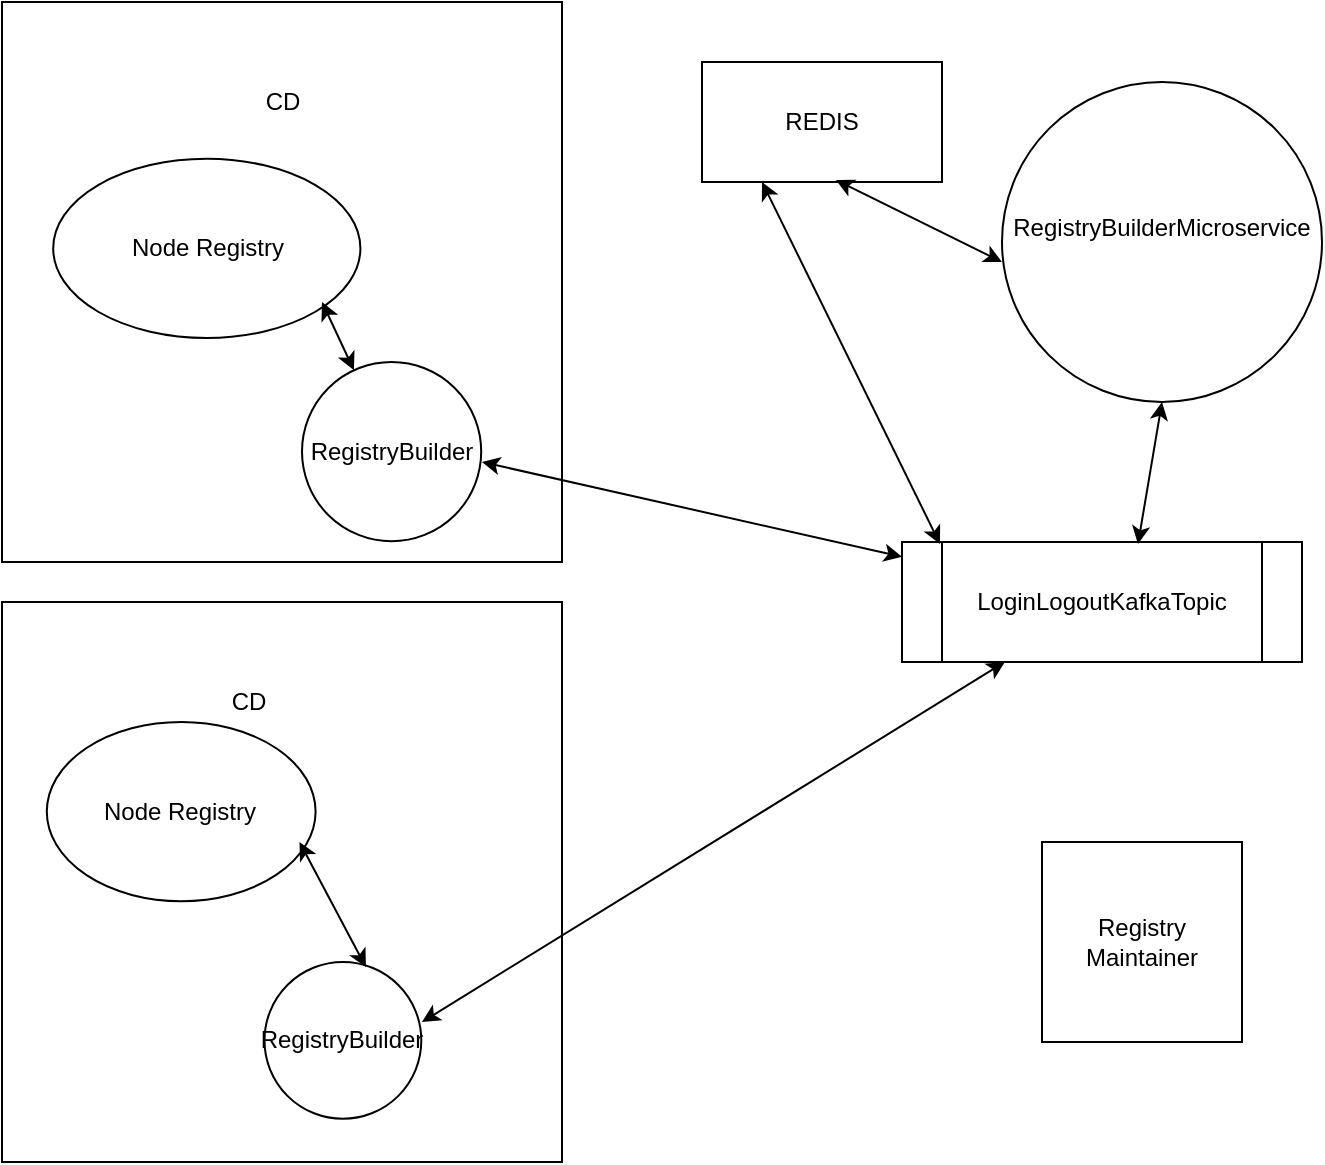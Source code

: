 <mxfile version="22.1.11" type="github">
  <diagram name="Page-1" id="YelkGCeMazvoDBq8n71y">
    <mxGraphModel dx="1450" dy="603" grid="1" gridSize="10" guides="1" tooltips="1" connect="1" arrows="1" fold="1" page="1" pageScale="1" pageWidth="850" pageHeight="1100" math="0" shadow="0">
      <root>
        <mxCell id="0" />
        <mxCell id="1" parent="0" />
        <mxCell id="x7VfMDNwSIcgL4_Bs0VZ-4" value="" style="group" parent="1" vertex="1" connectable="0">
          <mxGeometry x="120" y="40" width="320" height="280" as="geometry" />
        </mxCell>
        <mxCell id="x7VfMDNwSIcgL4_Bs0VZ-1" value="" style="whiteSpace=wrap;html=1;aspect=fixed;" parent="x7VfMDNwSIcgL4_Bs0VZ-4" vertex="1">
          <mxGeometry width="280" height="280" as="geometry" />
        </mxCell>
        <mxCell id="x7VfMDNwSIcgL4_Bs0VZ-2" value="Node Registry" style="ellipse;whiteSpace=wrap;html=1;" parent="x7VfMDNwSIcgL4_Bs0VZ-4" vertex="1">
          <mxGeometry x="25.6" y="78.4" width="153.6" height="89.6" as="geometry" />
        </mxCell>
        <mxCell id="x7VfMDNwSIcgL4_Bs0VZ-3" value="CD" style="text;html=1;strokeColor=none;fillColor=none;align=center;verticalAlign=middle;whiteSpace=wrap;rounded=0;" parent="x7VfMDNwSIcgL4_Bs0VZ-4" vertex="1">
          <mxGeometry x="102.4" y="33.6" width="76.8" height="33.6" as="geometry" />
        </mxCell>
        <mxCell id="x7VfMDNwSIcgL4_Bs0VZ-9" value="RegistryBuilder" style="ellipse;whiteSpace=wrap;html=1;aspect=fixed;" parent="x7VfMDNwSIcgL4_Bs0VZ-4" vertex="1">
          <mxGeometry x="150" y="180.0" width="89.6" height="89.6" as="geometry" />
        </mxCell>
        <mxCell id="x7VfMDNwSIcgL4_Bs0VZ-17" value="" style="endArrow=classic;startArrow=classic;html=1;rounded=0;" parent="x7VfMDNwSIcgL4_Bs0VZ-4" target="x7VfMDNwSIcgL4_Bs0VZ-10" edge="1">
          <mxGeometry width="50" height="50" relative="1" as="geometry">
            <mxPoint x="240" y="230" as="sourcePoint" />
            <mxPoint x="290" y="180" as="targetPoint" />
          </mxGeometry>
        </mxCell>
        <mxCell id="x7VfMDNwSIcgL4_Bs0VZ-18" value="" style="endArrow=classic;startArrow=classic;html=1;rounded=0;" parent="x7VfMDNwSIcgL4_Bs0VZ-4" target="x7VfMDNwSIcgL4_Bs0VZ-9" edge="1">
          <mxGeometry width="50" height="50" relative="1" as="geometry">
            <mxPoint x="160" y="150" as="sourcePoint" />
            <mxPoint x="220" y="100" as="targetPoint" />
          </mxGeometry>
        </mxCell>
        <mxCell id="x7VfMDNwSIcgL4_Bs0VZ-10" value="LoginLogoutKafkaTopic" style="shape=process;whiteSpace=wrap;html=1;backgroundOutline=1;" parent="1" vertex="1">
          <mxGeometry x="570" y="310" width="200" height="60" as="geometry" />
        </mxCell>
        <mxCell id="x7VfMDNwSIcgL4_Bs0VZ-11" value="" style="group" parent="1" vertex="1" connectable="0">
          <mxGeometry x="120" y="340" width="280" height="280" as="geometry" />
        </mxCell>
        <mxCell id="x7VfMDNwSIcgL4_Bs0VZ-12" value="" style="whiteSpace=wrap;html=1;aspect=fixed;" parent="x7VfMDNwSIcgL4_Bs0VZ-11" vertex="1">
          <mxGeometry width="280" height="280" as="geometry" />
        </mxCell>
        <mxCell id="x7VfMDNwSIcgL4_Bs0VZ-13" value="Node Registry" style="ellipse;whiteSpace=wrap;html=1;" parent="x7VfMDNwSIcgL4_Bs0VZ-11" vertex="1">
          <mxGeometry x="22.4" y="60.0" width="134.4" height="89.6" as="geometry" />
        </mxCell>
        <mxCell id="x7VfMDNwSIcgL4_Bs0VZ-14" value="CD" style="text;html=1;strokeColor=none;fillColor=none;align=center;verticalAlign=middle;whiteSpace=wrap;rounded=0;" parent="x7VfMDNwSIcgL4_Bs0VZ-11" vertex="1">
          <mxGeometry x="89.6" y="33.6" width="67.2" height="33.6" as="geometry" />
        </mxCell>
        <mxCell id="x7VfMDNwSIcgL4_Bs0VZ-15" value="RegistryBuilder" style="ellipse;whiteSpace=wrap;html=1;aspect=fixed;" parent="x7VfMDNwSIcgL4_Bs0VZ-11" vertex="1">
          <mxGeometry x="131.25" y="180.0" width="78.4" height="78.4" as="geometry" />
        </mxCell>
        <mxCell id="x7VfMDNwSIcgL4_Bs0VZ-16" value="" style="endArrow=classic;startArrow=classic;html=1;rounded=0;" parent="x7VfMDNwSIcgL4_Bs0VZ-11" target="x7VfMDNwSIcgL4_Bs0VZ-10" edge="1">
          <mxGeometry width="50" height="50" relative="1" as="geometry">
            <mxPoint x="210" y="210" as="sourcePoint" />
            <mxPoint x="253.75" y="160" as="targetPoint" />
          </mxGeometry>
        </mxCell>
        <mxCell id="x7VfMDNwSIcgL4_Bs0VZ-19" value="" style="endArrow=classic;startArrow=classic;html=1;rounded=0;entryX=0.647;entryY=0.033;entryDx=0;entryDy=0;entryPerimeter=0;" parent="x7VfMDNwSIcgL4_Bs0VZ-11" target="x7VfMDNwSIcgL4_Bs0VZ-15" edge="1">
          <mxGeometry width="50" height="50" relative="1" as="geometry">
            <mxPoint x="148.75" y="120" as="sourcePoint" />
            <mxPoint x="192.5" y="70" as="targetPoint" />
          </mxGeometry>
        </mxCell>
        <mxCell id="x7VfMDNwSIcgL4_Bs0VZ-20" value="&lt;div&gt;RegistryBuilderMicroservice&lt;/div&gt;&lt;div&gt;&lt;br&gt;&lt;/div&gt;" style="ellipse;whiteSpace=wrap;html=1;aspect=fixed;" parent="1" vertex="1">
          <mxGeometry x="620" y="80" width="160" height="160" as="geometry" />
        </mxCell>
        <mxCell id="x7VfMDNwSIcgL4_Bs0VZ-21" value="" style="endArrow=classic;startArrow=classic;html=1;rounded=0;exitX=0.59;exitY=0.017;exitDx=0;exitDy=0;exitPerimeter=0;" parent="1" source="x7VfMDNwSIcgL4_Bs0VZ-10" edge="1">
          <mxGeometry width="50" height="50" relative="1" as="geometry">
            <mxPoint x="650" y="290" as="sourcePoint" />
            <mxPoint x="700" y="240" as="targetPoint" />
          </mxGeometry>
        </mxCell>
        <mxCell id="x7VfMDNwSIcgL4_Bs0VZ-22" value="REDIS" style="rounded=0;whiteSpace=wrap;html=1;" parent="1" vertex="1">
          <mxGeometry x="470" y="70" width="120" height="60" as="geometry" />
        </mxCell>
        <mxCell id="x7VfMDNwSIcgL4_Bs0VZ-23" value="" style="endArrow=classic;startArrow=classic;html=1;rounded=0;exitX=0.558;exitY=0.983;exitDx=0;exitDy=0;exitPerimeter=0;" parent="1" source="x7VfMDNwSIcgL4_Bs0VZ-22" edge="1">
          <mxGeometry width="50" height="50" relative="1" as="geometry">
            <mxPoint x="570" y="220" as="sourcePoint" />
            <mxPoint x="620" y="170" as="targetPoint" />
          </mxGeometry>
        </mxCell>
        <mxCell id="x7VfMDNwSIcgL4_Bs0VZ-24" value="" style="endArrow=classic;startArrow=classic;html=1;rounded=0;entryX=0.25;entryY=1;entryDx=0;entryDy=0;exitX=0.095;exitY=0.017;exitDx=0;exitDy=0;exitPerimeter=0;" parent="1" source="x7VfMDNwSIcgL4_Bs0VZ-10" target="x7VfMDNwSIcgL4_Bs0VZ-22" edge="1">
          <mxGeometry width="50" height="50" relative="1" as="geometry">
            <mxPoint x="350" y="230" as="sourcePoint" />
            <mxPoint x="400" y="180" as="targetPoint" />
          </mxGeometry>
        </mxCell>
        <mxCell id="Bo9KxZHXjJihy56jrOnq-2" value="Registry Maintainer" style="whiteSpace=wrap;html=1;aspect=fixed;" vertex="1" parent="1">
          <mxGeometry x="640" y="460" width="100" height="100" as="geometry" />
        </mxCell>
      </root>
    </mxGraphModel>
  </diagram>
</mxfile>
